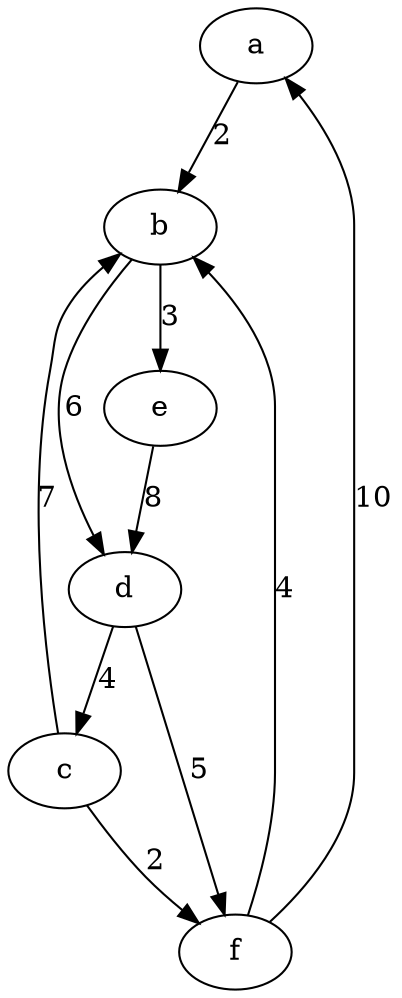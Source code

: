digraph OrientadoValorado{
a->b[label= 2];
c->b[label= 7];
b->e[label= 3];
b->d[label= 6];
d->c[label= 4];
d->f[label= 5];
e->d[label= 8];
f->a[label= 10];
f->b[label= 4];
c->f[label =2];
}